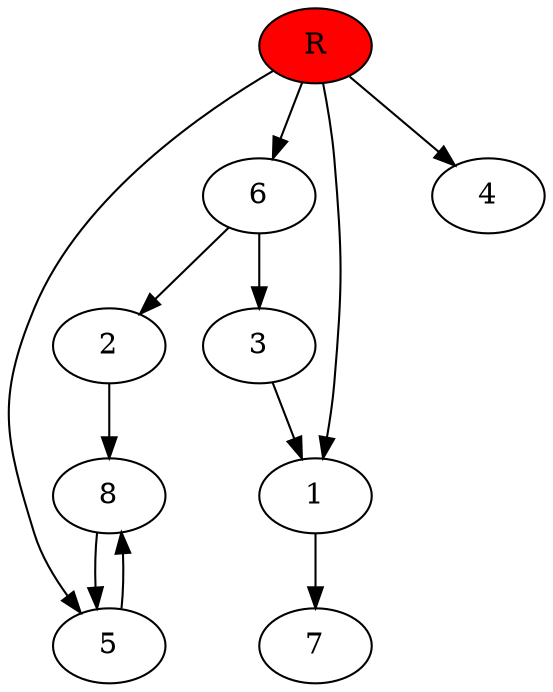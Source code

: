 digraph prb5095 {
	1
	2
	3
	4
	5
	6
	7
	8
	R [fillcolor="#ff0000" style=filled]
	1 -> 7
	2 -> 8
	3 -> 1
	5 -> 8
	6 -> 2
	6 -> 3
	8 -> 5
	R -> 1
	R -> 4
	R -> 5
	R -> 6
}
